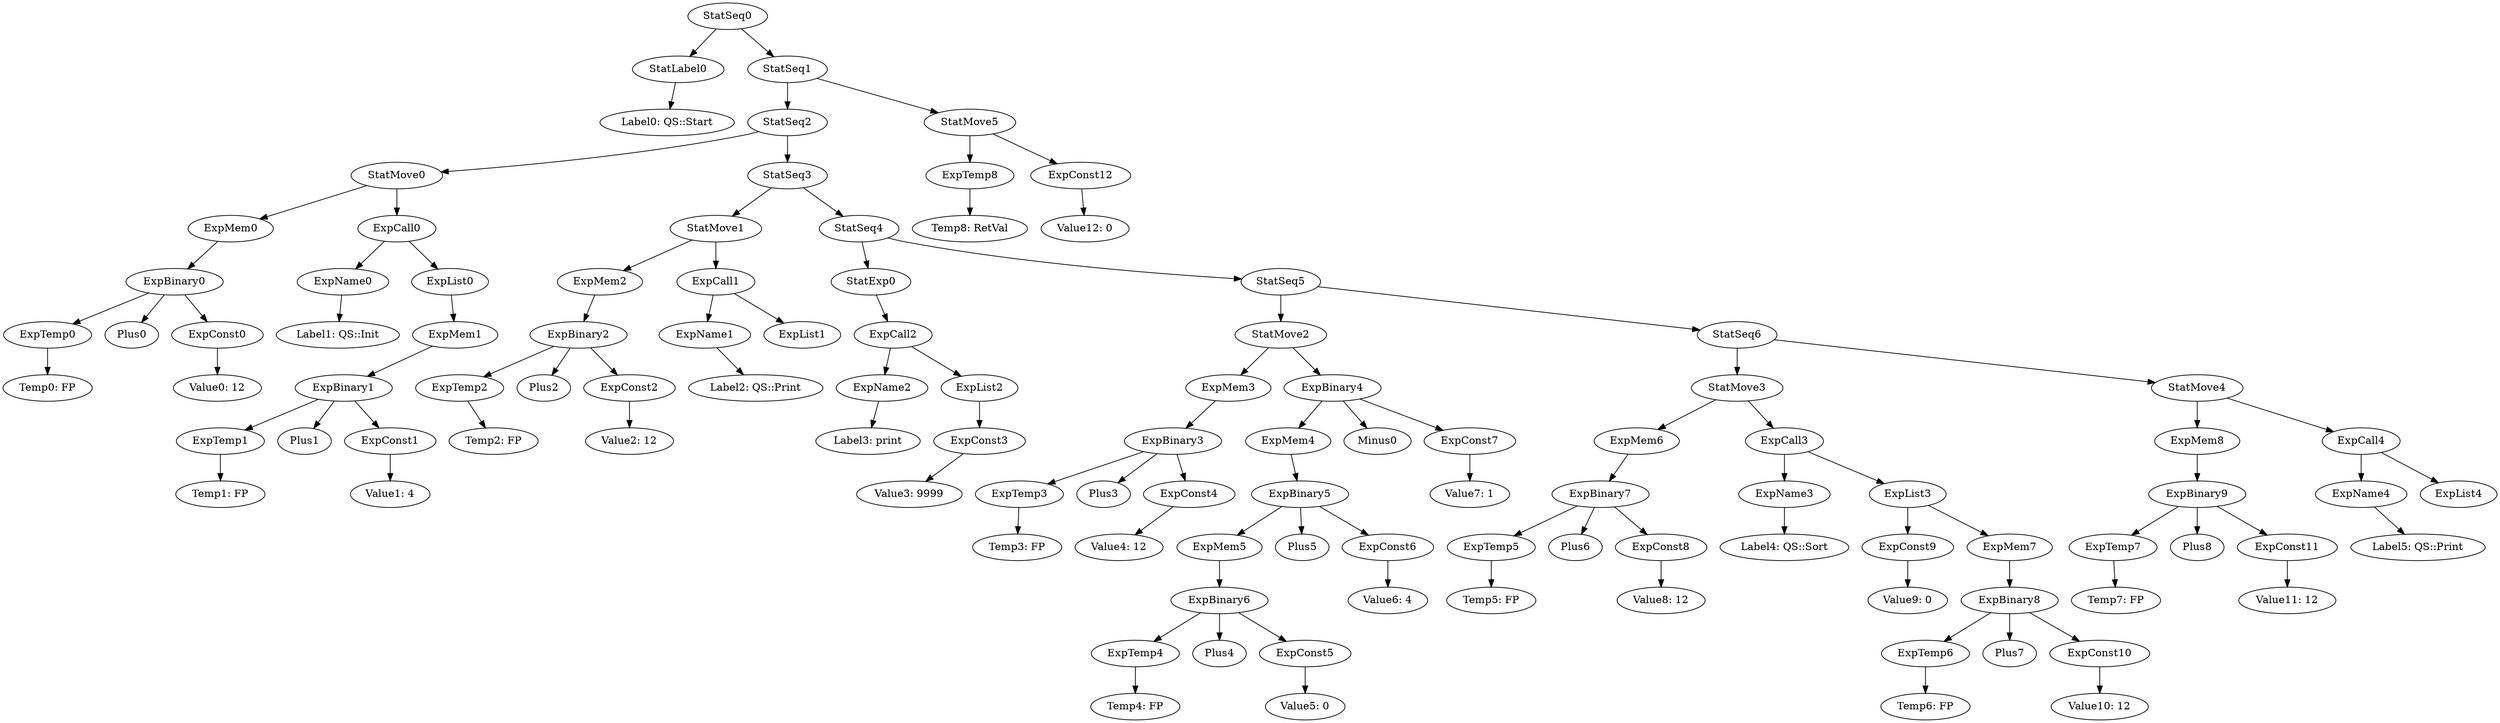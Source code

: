 digraph {
	ordering = out;
	ExpCall4 -> ExpName4;
	ExpCall4 -> ExpList4;
	StatSeq1 -> StatSeq2;
	StatSeq1 -> StatMove5;
	ExpMem8 -> ExpBinary9;
	ExpConst11 -> "Value11: 12";
	ExpBinary9 -> ExpTemp7;
	ExpBinary9 -> Plus8;
	ExpBinary9 -> ExpConst11;
	StatSeq6 -> StatMove3;
	StatSeq6 -> StatMove4;
	StatMove4 -> ExpMem8;
	StatMove4 -> ExpCall4;
	ExpConst10 -> "Value10: 12";
	ExpBinary8 -> ExpTemp6;
	ExpBinary8 -> Plus7;
	ExpBinary8 -> ExpConst10;
	ExpTemp6 -> "Temp6: FP";
	ExpList3 -> ExpConst9;
	ExpList3 -> ExpMem7;
	ExpName3 -> "Label4: QS::Sort";
	StatMove3 -> ExpMem6;
	StatMove3 -> ExpCall3;
	ExpMem6 -> ExpBinary7;
	ExpCall2 -> ExpName2;
	ExpCall2 -> ExpList2;
	ExpTemp2 -> "Temp2: FP";
	StatSeq2 -> StatMove0;
	StatSeq2 -> StatSeq3;
	ExpCall1 -> ExpName1;
	ExpCall1 -> ExpList1;
	ExpList0 -> ExpMem1;
	ExpName1 -> "Label2: QS::Print";
	StatMove1 -> ExpMem2;
	StatMove1 -> ExpCall1;
	StatSeq5 -> StatMove2;
	StatSeq5 -> StatSeq6;
	ExpConst1 -> "Value1: 4";
	ExpBinary0 -> ExpTemp0;
	ExpBinary0 -> Plus0;
	ExpBinary0 -> ExpConst0;
	ExpName4 -> "Label5: QS::Print";
	ExpMem4 -> ExpBinary5;
	StatMove0 -> ExpMem0;
	StatMove0 -> ExpCall0;
	ExpMem2 -> ExpBinary2;
	ExpCall0 -> ExpName0;
	ExpCall0 -> ExpList0;
	StatSeq4 -> StatExp0;
	StatSeq4 -> StatSeq5;
	ExpTemp7 -> "Temp7: FP";
	ExpTemp0 -> "Temp0: FP";
	ExpTemp1 -> "Temp1: FP";
	ExpName2 -> "Label3: print";
	ExpTemp5 -> "Temp5: FP";
	ExpConst12 -> "Value12: 0";
	ExpTemp8 -> "Temp8: RetVal";
	ExpBinary7 -> ExpTemp5;
	ExpBinary7 -> Plus6;
	ExpBinary7 -> ExpConst8;
	ExpConst6 -> "Value6: 4";
	ExpMem1 -> ExpBinary1;
	ExpCall3 -> ExpName3;
	ExpCall3 -> ExpList3;
	ExpBinary1 -> ExpTemp1;
	ExpBinary1 -> Plus1;
	ExpBinary1 -> ExpConst1;
	ExpMem0 -> ExpBinary0;
	ExpBinary6 -> ExpTemp4;
	ExpBinary6 -> Plus4;
	ExpBinary6 -> ExpConst5;
	ExpMem5 -> ExpBinary6;
	StatLabel0 -> "Label0: QS::Start";
	ExpBinary2 -> ExpTemp2;
	ExpBinary2 -> Plus2;
	ExpBinary2 -> ExpConst2;
	ExpName0 -> "Label1: QS::Init";
	ExpMem7 -> ExpBinary8;
	StatSeq3 -> StatMove1;
	StatSeq3 -> StatSeq4;
	ExpConst3 -> "Value3: 9999";
	ExpConst7 -> "Value7: 1";
	ExpList2 -> ExpConst3;
	StatSeq0 -> StatLabel0;
	StatSeq0 -> StatSeq1;
	StatExp0 -> ExpCall2;
	ExpConst8 -> "Value8: 12";
	ExpConst4 -> "Value4: 12";
	ExpTemp3 -> "Temp3: FP";
	ExpConst2 -> "Value2: 12";
	ExpBinary3 -> ExpTemp3;
	ExpBinary3 -> Plus3;
	ExpBinary3 -> ExpConst4;
	StatMove5 -> ExpTemp8;
	StatMove5 -> ExpConst12;
	ExpConst5 -> "Value5: 0";
	ExpMem3 -> ExpBinary3;
	StatMove2 -> ExpMem3;
	StatMove2 -> ExpBinary4;
	ExpTemp4 -> "Temp4: FP";
	ExpConst9 -> "Value9: 0";
	ExpBinary5 -> ExpMem5;
	ExpBinary5 -> Plus5;
	ExpBinary5 -> ExpConst6;
	ExpConst0 -> "Value0: 12";
	ExpBinary4 -> ExpMem4;
	ExpBinary4 -> Minus0;
	ExpBinary4 -> ExpConst7;
}

